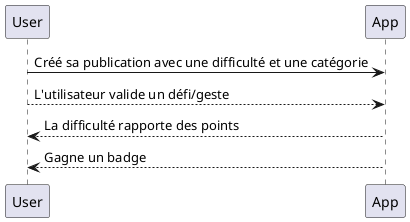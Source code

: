 @startuml

User -> App: Créé sa publication avec une difficulté et une catégorie
User --> App: L'utilisateur valide un défi/geste
App --> User: La difficulté rapporte des points
App --> User: Gagne un badge

@enduml